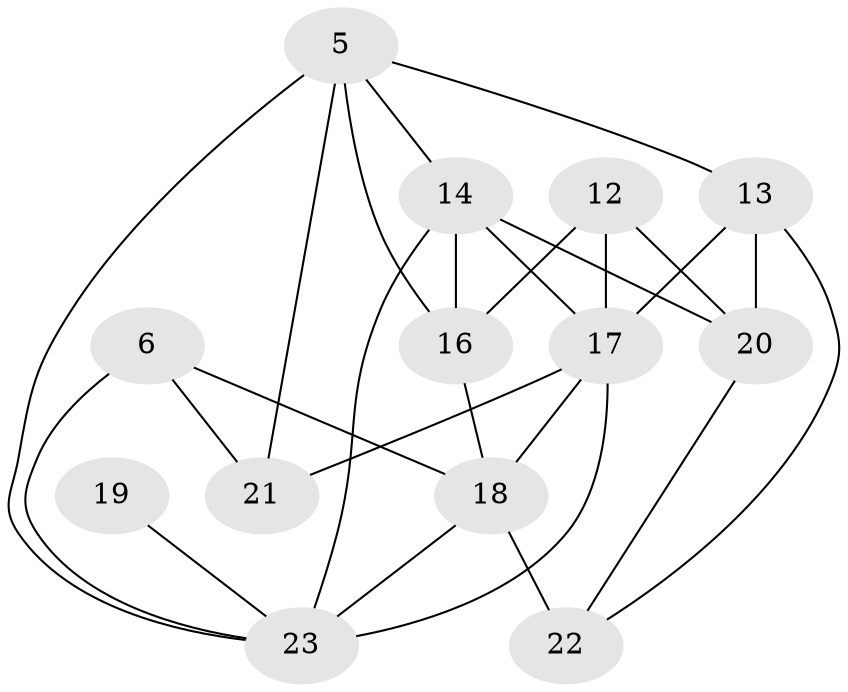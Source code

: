 // original degree distribution, {1: 0.2, 2: 0.30666666666666664, 3: 0.18666666666666668, 5: 0.06666666666666667, 4: 0.08, 0: 0.12, 6: 0.04}
// Generated by graph-tools (version 1.1) at 2025/35/03/04/25 23:35:53]
// undirected, 13 vertices, 26 edges
graph export_dot {
  node [color=gray90,style=filled];
  5;
  6;
  12;
  13;
  14;
  16;
  17;
  18;
  19;
  20;
  21;
  22;
  23;
  5 -- 13 [weight=1.0];
  5 -- 14 [weight=1.0];
  5 -- 16 [weight=1.0];
  5 -- 21 [weight=1.0];
  5 -- 23 [weight=1.0];
  6 -- 18 [weight=1.0];
  6 -- 21 [weight=1.0];
  6 -- 23 [weight=1.0];
  12 -- 16 [weight=1.0];
  12 -- 17 [weight=1.0];
  12 -- 20 [weight=1.0];
  13 -- 17 [weight=1.0];
  13 -- 20 [weight=1.0];
  13 -- 22 [weight=1.0];
  14 -- 16 [weight=1.0];
  14 -- 17 [weight=1.0];
  14 -- 20 [weight=2.0];
  14 -- 23 [weight=1.0];
  16 -- 18 [weight=1.0];
  17 -- 18 [weight=1.0];
  17 -- 21 [weight=1.0];
  17 -- 23 [weight=1.0];
  18 -- 22 [weight=2.0];
  18 -- 23 [weight=1.0];
  19 -- 23 [weight=1.0];
  20 -- 22 [weight=1.0];
}
